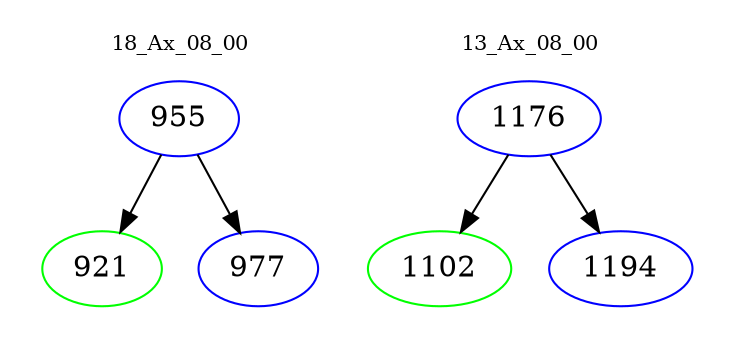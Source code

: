 digraph{
subgraph cluster_0 {
color = white
label = "18_Ax_08_00";
fontsize=10;
T0_955 [label="955", color="blue"]
T0_955 -> T0_921 [color="black"]
T0_921 [label="921", color="green"]
T0_955 -> T0_977 [color="black"]
T0_977 [label="977", color="blue"]
}
subgraph cluster_1 {
color = white
label = "13_Ax_08_00";
fontsize=10;
T1_1176 [label="1176", color="blue"]
T1_1176 -> T1_1102 [color="black"]
T1_1102 [label="1102", color="green"]
T1_1176 -> T1_1194 [color="black"]
T1_1194 [label="1194", color="blue"]
}
}
